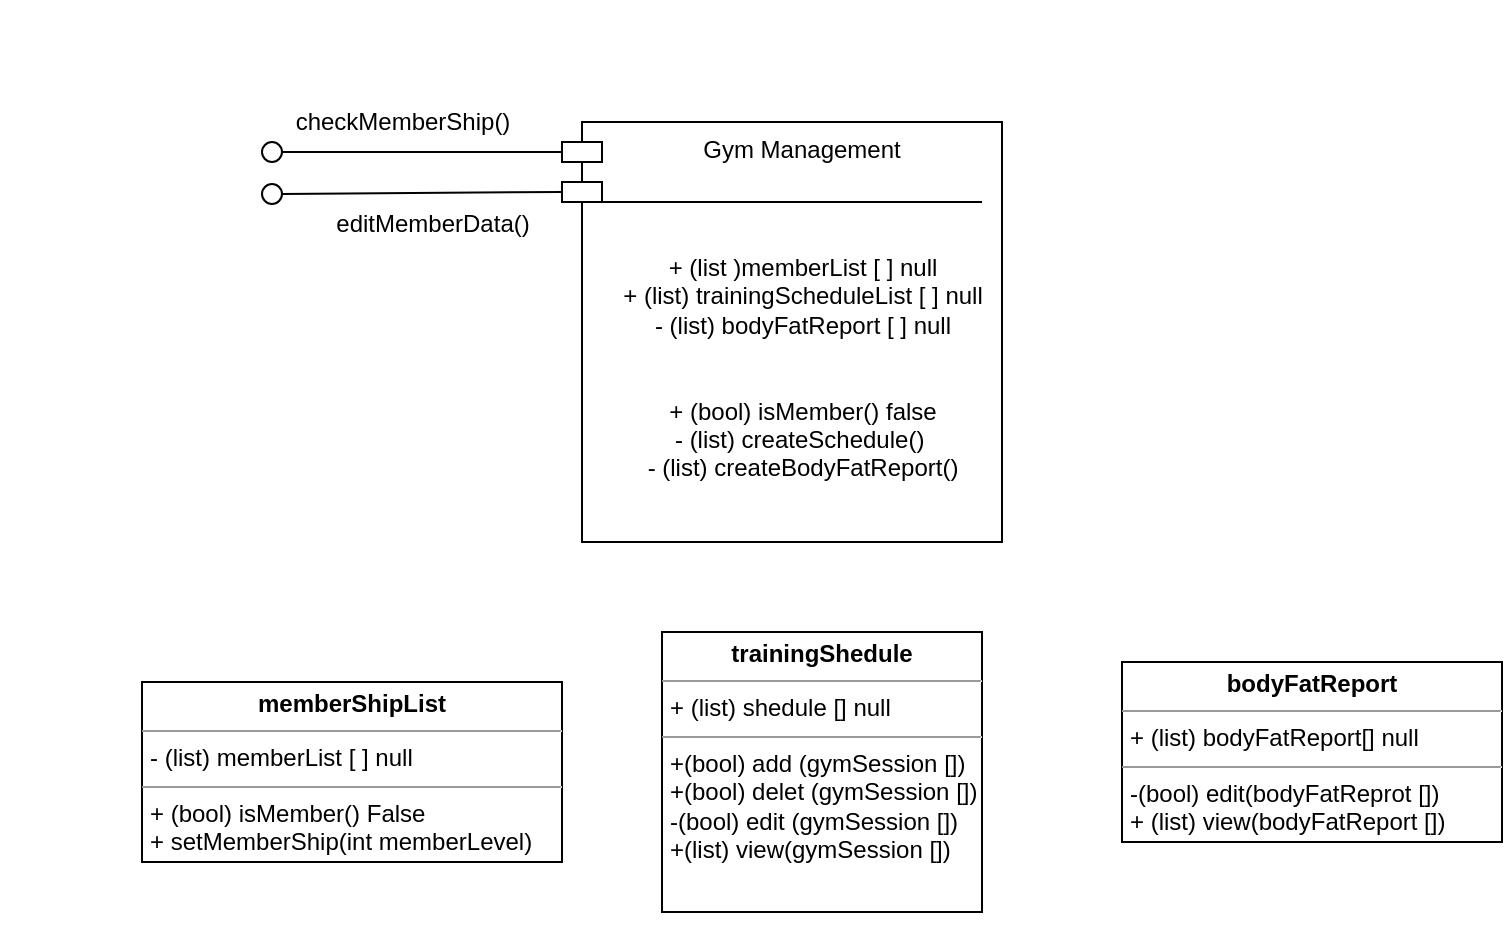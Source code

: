 <mxfile version="13.0.1" type="google"><diagram id="lg5O4kADXefAiqD-9Gqy" name="Page-1"><mxGraphModel dx="1026" dy="514" grid="1" gridSize="10" guides="1" tooltips="1" connect="1" arrows="1" fold="1" page="1" pageScale="1" pageWidth="850" pageHeight="1100" math="0" shadow="0"><root><mxCell id="0"/><mxCell id="1" parent="0"/><mxCell id="BTXeWsSVi5RCpASGqE6d-1" value="Gym Management" style="shape=module;align=left;spacingLeft=20;align=center;verticalAlign=top;" vertex="1" parent="1"><mxGeometry x="280" y="60" width="220" height="210" as="geometry"/></mxCell><mxCell id="BTXeWsSVi5RCpASGqE6d-2" value="" style="endArrow=none;html=1;" edge="1" parent="1"><mxGeometry width="50" height="50" relative="1" as="geometry"><mxPoint x="490" y="100" as="sourcePoint"/><mxPoint x="292" y="100" as="targetPoint"/><Array as="points"/></mxGeometry></mxCell><mxCell id="BTXeWsSVi5RCpASGqE6d-3" value="+ (list )memberList [ ] null&lt;br&gt;+ (list) trainingScheduleList [ ] null&lt;br&gt;- (list) bodyFatReport [ ] null&lt;br&gt;&lt;br&gt;&lt;br&gt;+ (bool) isMember() false&lt;br&gt;- (list) createSchedule()&amp;nbsp;&lt;br&gt;- (list) createBodyFatReport()&lt;br&gt;&lt;br&gt;" style="text;html=1;align=center;verticalAlign=middle;resizable=0;points=[];autosize=1;" vertex="1" parent="1"><mxGeometry x="300" y="125" width="200" height="130" as="geometry"/></mxCell><mxCell id="BTXeWsSVi5RCpASGqE6d-25" value="" style="endArrow=none;html=1;entryX=0;entryY=0;entryDx=0;entryDy=15;entryPerimeter=0;exitX=1;exitY=0.5;exitDx=0;exitDy=0;" edge="1" parent="1" source="BTXeWsSVi5RCpASGqE6d-40" target="BTXeWsSVi5RCpASGqE6d-1"><mxGeometry width="50" height="50" relative="1" as="geometry"><mxPoint x="120" y="75" as="sourcePoint"/><mxPoint x="260" y="70" as="targetPoint"/></mxGeometry></mxCell><mxCell id="BTXeWsSVi5RCpASGqE6d-26" value="" style="endArrow=none;html=1;entryX=0;entryY=0;entryDx=0;entryDy=35;entryPerimeter=0;" edge="1" parent="1" source="BTXeWsSVi5RCpASGqE6d-43" target="BTXeWsSVi5RCpASGqE6d-1"><mxGeometry width="50" height="50" relative="1" as="geometry"><mxPoint x="100" y="95" as="sourcePoint"/><mxPoint x="280" y="110" as="targetPoint"/></mxGeometry></mxCell><mxCell id="BTXeWsSVi5RCpASGqE6d-34" value="checkMemberShip()" style="text;html=1;align=center;verticalAlign=middle;resizable=0;points=[];autosize=1;" vertex="1" parent="1"><mxGeometry x="140" y="50" width="120" height="20" as="geometry"/></mxCell><mxCell id="BTXeWsSVi5RCpASGqE6d-39" value="" style="ellipse;whiteSpace=wrap;html=1;aspect=fixed;direction=south;" vertex="1" parent="1"><mxGeometry x="NaN" y="NaN" width="NaN" as="geometry"/></mxCell><mxCell id="BTXeWsSVi5RCpASGqE6d-40" value="" style="ellipse;whiteSpace=wrap;html=1;aspect=fixed;" vertex="1" parent="1"><mxGeometry x="130" y="70" width="10" height="10" as="geometry"/></mxCell><mxCell id="BTXeWsSVi5RCpASGqE6d-46" value="editMemberData()" style="text;html=1;align=center;verticalAlign=middle;resizable=0;points=[];autosize=1;" vertex="1" parent="1"><mxGeometry x="160" y="101" width="110" height="20" as="geometry"/></mxCell><mxCell id="BTXeWsSVi5RCpASGqE6d-43" value="" style="ellipse;whiteSpace=wrap;html=1;aspect=fixed;" vertex="1" parent="1"><mxGeometry x="130" y="91" width="10" height="10" as="geometry"/></mxCell><mxCell id="BTXeWsSVi5RCpASGqE6d-57" value="&lt;p style=&quot;margin: 0px ; margin-top: 4px ; text-align: center&quot;&gt;&lt;b&gt;memberShipList&lt;/b&gt;&lt;/p&gt;&lt;hr size=&quot;1&quot;&gt;&lt;p style=&quot;margin: 0px ; margin-left: 4px&quot;&gt;- (list) memberList [ ] null&lt;/p&gt;&lt;hr size=&quot;1&quot;&gt;&lt;p style=&quot;margin: 0px ; margin-left: 4px&quot;&gt;+ (bool) isMember() False&lt;/p&gt;&lt;p style=&quot;margin: 0px ; margin-left: 4px&quot;&gt;+ setMemberShip(int memberLevel)&lt;/p&gt;" style="verticalAlign=top;align=left;overflow=fill;fontSize=12;fontFamily=Helvetica;html=1;" vertex="1" parent="1"><mxGeometry x="70" y="340" width="210" height="90" as="geometry"/></mxCell><mxCell id="BTXeWsSVi5RCpASGqE6d-58" value="&lt;p style=&quot;margin: 0px ; margin-top: 4px ; text-align: center&quot;&gt;&lt;b&gt;trainingShedule&lt;/b&gt;&lt;/p&gt;&lt;hr size=&quot;1&quot;&gt;&lt;p style=&quot;margin: 0px ; margin-left: 4px&quot;&gt;+ (list) shedule [] null&lt;/p&gt;&lt;hr size=&quot;1&quot;&gt;&lt;p style=&quot;margin: 0px ; margin-left: 4px&quot;&gt;+(bool) add (gymSession [])&lt;/p&gt;&lt;p style=&quot;margin: 0px ; margin-left: 4px&quot;&gt;+(bool) delet (gymSession [])&lt;/p&gt;&lt;p style=&quot;margin: 0px ; margin-left: 4px&quot;&gt;-(bool) edit (gymSession [])&lt;/p&gt;&lt;p style=&quot;margin: 0px ; margin-left: 4px&quot;&gt;+(list) view(gymSession [])&lt;/p&gt;&lt;p style=&quot;margin: 0px ; margin-left: 4px&quot;&gt;&lt;br&gt;&lt;/p&gt;" style="verticalAlign=top;align=left;overflow=fill;fontSize=12;fontFamily=Helvetica;html=1;" vertex="1" parent="1"><mxGeometry x="330" y="315" width="160" height="140" as="geometry"/></mxCell><mxCell id="BTXeWsSVi5RCpASGqE6d-59" value="&lt;p style=&quot;margin: 0px ; margin-top: 4px ; text-align: center&quot;&gt;&lt;b&gt;bodyFatReport&lt;/b&gt;&lt;/p&gt;&lt;hr size=&quot;1&quot;&gt;&lt;p style=&quot;margin: 0px ; margin-left: 4px&quot;&gt;+ (list) bodyFatReport[] null&lt;/p&gt;&lt;hr size=&quot;1&quot;&gt;&lt;p style=&quot;margin: 0px ; margin-left: 4px&quot;&gt;-(bool) edit(bodyFatReprot [])&lt;/p&gt;&lt;p style=&quot;margin: 0px ; margin-left: 4px&quot;&gt;+ (list) view(bodyFatReport [])&lt;/p&gt;" style="verticalAlign=top;align=left;overflow=fill;fontSize=12;fontFamily=Helvetica;html=1;" vertex="1" parent="1"><mxGeometry x="560" y="330" width="190" height="90" as="geometry"/></mxCell><mxCell id="BTXeWsSVi5RCpASGqE6d-60" style="edgeStyle=orthogonalEdgeStyle;rounded=0;orthogonalLoop=1;jettySize=auto;html=1;exitX=0.5;exitY=1;exitDx=0;exitDy=0;" edge="1" parent="1" source="BTXeWsSVi5RCpASGqE6d-58" target="BTXeWsSVi5RCpASGqE6d-58"><mxGeometry relative="1" as="geometry"/></mxCell></root></mxGraphModel></diagram></mxfile>